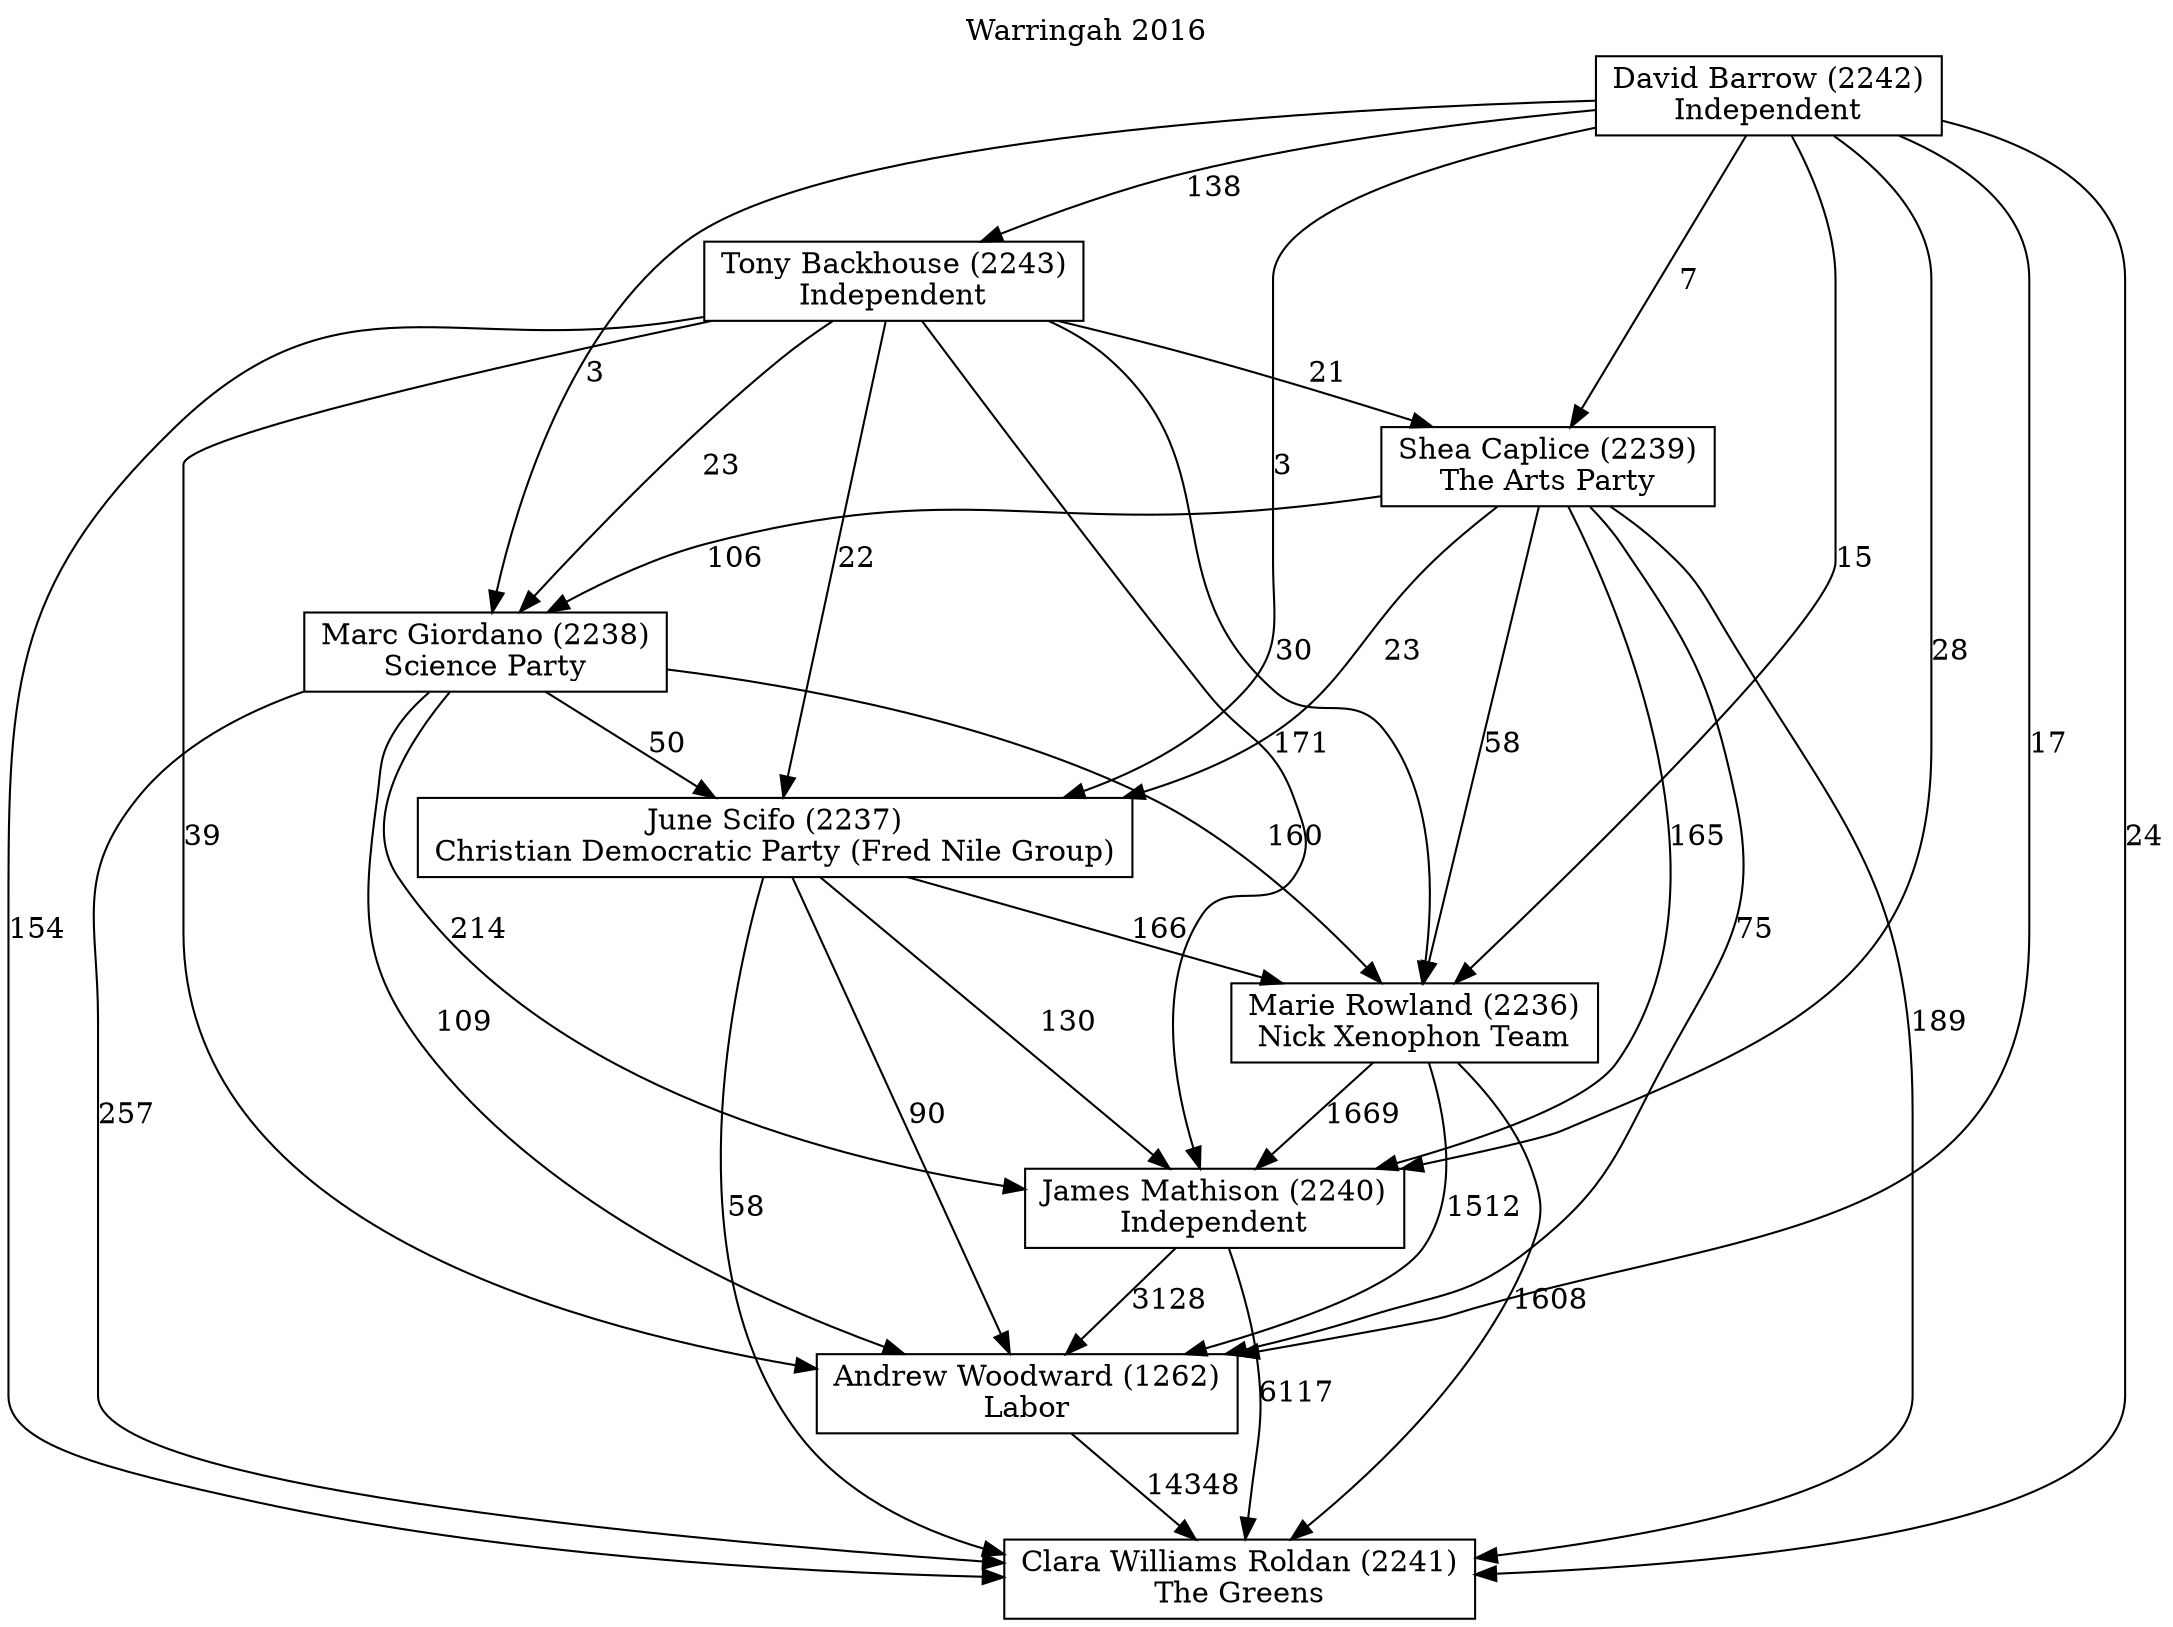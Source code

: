 // House preference flow
digraph "Clara Williams Roldan (2241)_Warringah_2016" {
	graph [label="Warringah 2016" labelloc=t mclimit=10]
	node [shape=box]
	"Clara Williams Roldan (2241)" [label="Clara Williams Roldan (2241)
The Greens"]
	"Andrew Woodward (1262)" [label="Andrew Woodward (1262)
Labor"]
	"James Mathison (2240)" [label="James Mathison (2240)
Independent"]
	"Marie Rowland (2236)" [label="Marie Rowland (2236)
Nick Xenophon Team"]
	"June Scifo (2237)" [label="June Scifo (2237)
Christian Democratic Party (Fred Nile Group)"]
	"Marc Giordano (2238)" [label="Marc Giordano (2238)
Science Party"]
	"Shea Caplice (2239)" [label="Shea Caplice (2239)
The Arts Party"]
	"Tony Backhouse (2243)" [label="Tony Backhouse (2243)
Independent"]
	"David Barrow (2242)" [label="David Barrow (2242)
Independent"]
	"Andrew Woodward (1262)" -> "Clara Williams Roldan (2241)" [label=14348]
	"James Mathison (2240)" -> "Andrew Woodward (1262)" [label=3128]
	"Marie Rowland (2236)" -> "James Mathison (2240)" [label=1669]
	"June Scifo (2237)" -> "Marie Rowland (2236)" [label=166]
	"Marc Giordano (2238)" -> "June Scifo (2237)" [label=50]
	"Shea Caplice (2239)" -> "Marc Giordano (2238)" [label=106]
	"Tony Backhouse (2243)" -> "Shea Caplice (2239)" [label=21]
	"David Barrow (2242)" -> "Tony Backhouse (2243)" [label=138]
	"James Mathison (2240)" -> "Clara Williams Roldan (2241)" [label=6117]
	"Marie Rowland (2236)" -> "Clara Williams Roldan (2241)" [label=1608]
	"June Scifo (2237)" -> "Clara Williams Roldan (2241)" [label=58]
	"Marc Giordano (2238)" -> "Clara Williams Roldan (2241)" [label=257]
	"Shea Caplice (2239)" -> "Clara Williams Roldan (2241)" [label=189]
	"Tony Backhouse (2243)" -> "Clara Williams Roldan (2241)" [label=154]
	"David Barrow (2242)" -> "Clara Williams Roldan (2241)" [label=24]
	"David Barrow (2242)" -> "Shea Caplice (2239)" [label=7]
	"Tony Backhouse (2243)" -> "Marc Giordano (2238)" [label=23]
	"David Barrow (2242)" -> "Marc Giordano (2238)" [label=3]
	"Shea Caplice (2239)" -> "June Scifo (2237)" [label=23]
	"Tony Backhouse (2243)" -> "June Scifo (2237)" [label=22]
	"David Barrow (2242)" -> "June Scifo (2237)" [label=3]
	"Marc Giordano (2238)" -> "Marie Rowland (2236)" [label=160]
	"Shea Caplice (2239)" -> "Marie Rowland (2236)" [label=58]
	"Tony Backhouse (2243)" -> "Marie Rowland (2236)" [label=30]
	"David Barrow (2242)" -> "Marie Rowland (2236)" [label=15]
	"June Scifo (2237)" -> "James Mathison (2240)" [label=130]
	"Marc Giordano (2238)" -> "James Mathison (2240)" [label=214]
	"Shea Caplice (2239)" -> "James Mathison (2240)" [label=165]
	"Tony Backhouse (2243)" -> "James Mathison (2240)" [label=171]
	"David Barrow (2242)" -> "James Mathison (2240)" [label=28]
	"Marie Rowland (2236)" -> "Andrew Woodward (1262)" [label=1512]
	"June Scifo (2237)" -> "Andrew Woodward (1262)" [label=90]
	"Marc Giordano (2238)" -> "Andrew Woodward (1262)" [label=109]
	"Shea Caplice (2239)" -> "Andrew Woodward (1262)" [label=75]
	"Tony Backhouse (2243)" -> "Andrew Woodward (1262)" [label=39]
	"David Barrow (2242)" -> "Andrew Woodward (1262)" [label=17]
}
